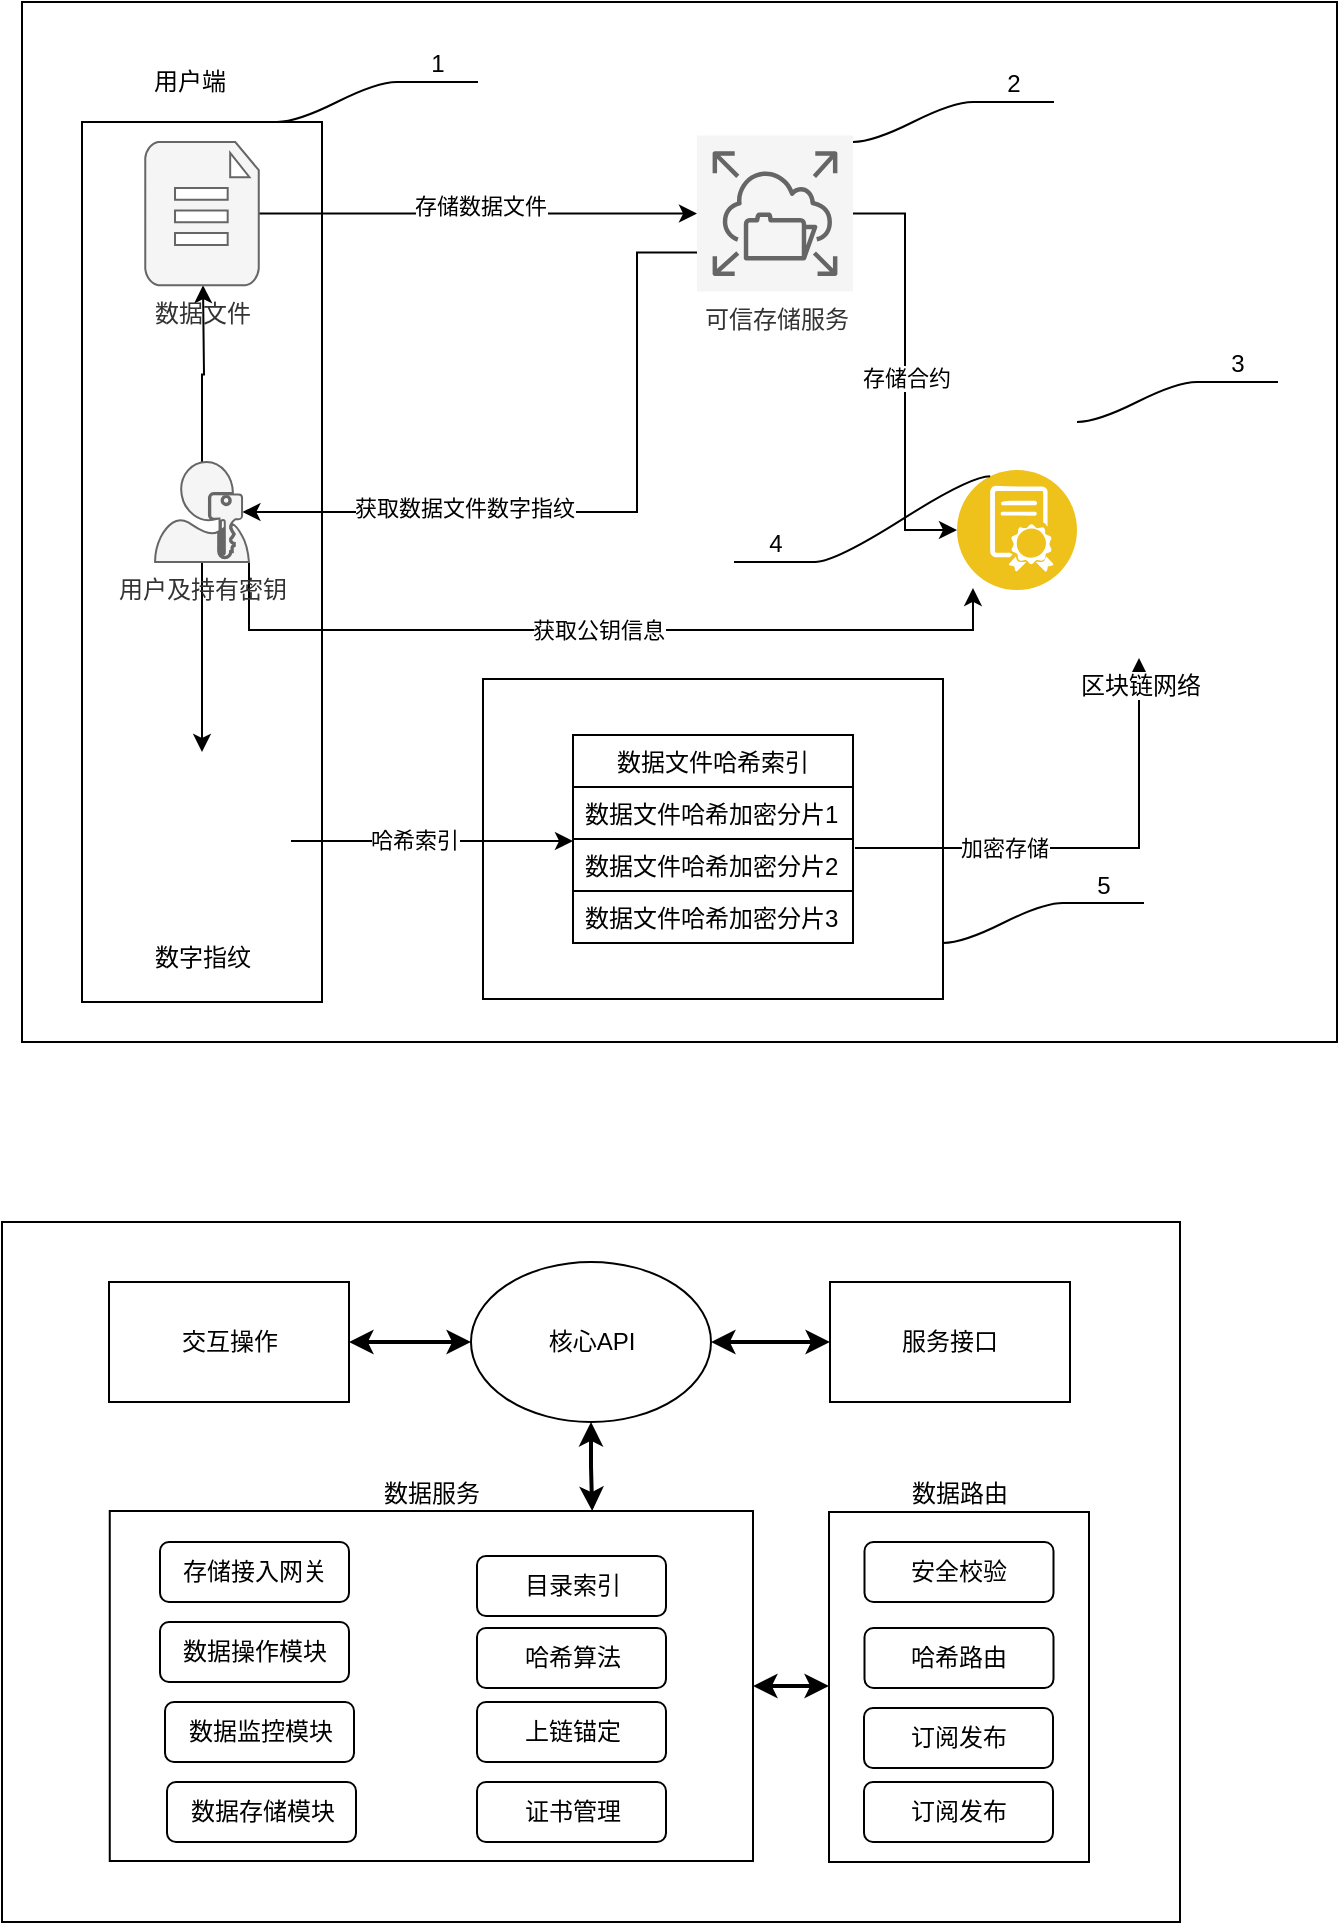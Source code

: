 <mxfile version="15.5.2" type="github">
  <diagram id="CjfQBDizP03ljIALrH3r" name="Page-1">
    <mxGraphModel dx="786" dy="562" grid="1" gridSize="10" guides="1" tooltips="1" connect="1" arrows="1" fold="1" page="1" pageScale="1" pageWidth="850" pageHeight="1100" math="0" shadow="0">
      <root>
        <mxCell id="0" />
        <mxCell id="1" parent="0" />
        <mxCell id="fhI_MAW543BDFD8Se3oL-78" value="" style="rounded=0;whiteSpace=wrap;html=1;strokeColor=default;" vertex="1" parent="1">
          <mxGeometry x="90" y="30" width="657.5" height="520" as="geometry" />
        </mxCell>
        <mxCell id="fhI_MAW543BDFD8Se3oL-95" value="" style="rounded=0;whiteSpace=wrap;html=1;strokeColor=default;" vertex="1" parent="1">
          <mxGeometry x="320.5" y="368.5" width="230" height="160" as="geometry" />
        </mxCell>
        <mxCell id="fhI_MAW543BDFD8Se3oL-94" value="" style="rounded=0;whiteSpace=wrap;html=1;strokeColor=default;" vertex="1" parent="1">
          <mxGeometry x="120" y="90" width="120" height="440" as="geometry" />
        </mxCell>
        <mxCell id="fhI_MAW543BDFD8Se3oL-70" style="edgeStyle=orthogonalEdgeStyle;rounded=0;orthogonalLoop=1;jettySize=auto;html=1;exitX=0.5;exitY=1;exitDx=0;exitDy=0;entryX=1.007;entryY=0.173;entryDx=0;entryDy=0;entryPerimeter=0;startArrow=classic;startFill=1;endArrow=none;endFill=0;" edge="1" parent="1" source="fhI_MAW543BDFD8Se3oL-3" target="fhI_MAW543BDFD8Se3oL-67">
          <mxGeometry relative="1" as="geometry" />
        </mxCell>
        <mxCell id="fhI_MAW543BDFD8Se3oL-71" value="加密存储" style="edgeLabel;html=1;align=center;verticalAlign=middle;resizable=0;points=[];" vertex="1" connectable="0" parent="fhI_MAW543BDFD8Se3oL-70">
          <mxGeometry x="0.375" relative="1" as="geometry">
            <mxPoint as="offset" />
          </mxGeometry>
        </mxCell>
        <mxCell id="fhI_MAW543BDFD8Se3oL-3" value="区块链网络" style="shape=image;html=1;verticalAlign=top;verticalLabelPosition=bottom;labelBackgroundColor=#ffffff;imageAspect=0;aspect=fixed;image=https://cdn1.iconfinder.com/data/icons/cryptocurrency-blockchain-fintech-free/32/Cryptocurrency_blockchain_data-37-128.png" vertex="1" parent="1">
          <mxGeometry x="584.5" y="230" width="128" height="128" as="geometry" />
        </mxCell>
        <mxCell id="fhI_MAW543BDFD8Se3oL-59" style="edgeStyle=orthogonalEdgeStyle;rounded=0;orthogonalLoop=1;jettySize=auto;html=1;exitX=0;exitY=0.75;exitDx=0;exitDy=0;exitPerimeter=0;entryX=0.93;entryY=0.5;entryDx=0;entryDy=0;entryPerimeter=0;" edge="1" parent="1" source="fhI_MAW543BDFD8Se3oL-5" target="fhI_MAW543BDFD8Se3oL-9">
          <mxGeometry relative="1" as="geometry">
            <Array as="points">
              <mxPoint x="397.5" y="155" />
              <mxPoint x="397.5" y="285" />
            </Array>
          </mxGeometry>
        </mxCell>
        <mxCell id="fhI_MAW543BDFD8Se3oL-62" value="获取数据文件数字指纹" style="edgeLabel;html=1;align=center;verticalAlign=middle;resizable=0;points=[];" vertex="1" connectable="0" parent="fhI_MAW543BDFD8Se3oL-59">
          <mxGeometry x="0.382" y="-2" relative="1" as="geometry">
            <mxPoint as="offset" />
          </mxGeometry>
        </mxCell>
        <mxCell id="fhI_MAW543BDFD8Se3oL-60" style="edgeStyle=orthogonalEdgeStyle;rounded=0;orthogonalLoop=1;jettySize=auto;html=1;exitX=1;exitY=0.5;exitDx=0;exitDy=0;exitPerimeter=0;entryX=0;entryY=0.5;entryDx=0;entryDy=0;" edge="1" parent="1" source="fhI_MAW543BDFD8Se3oL-5" target="fhI_MAW543BDFD8Se3oL-4">
          <mxGeometry relative="1" as="geometry" />
        </mxCell>
        <mxCell id="fhI_MAW543BDFD8Se3oL-72" value="存储合约" style="edgeLabel;html=1;align=center;verticalAlign=middle;resizable=0;points=[];" vertex="1" connectable="0" parent="fhI_MAW543BDFD8Se3oL-60">
          <mxGeometry x="0.029" relative="1" as="geometry">
            <mxPoint as="offset" />
          </mxGeometry>
        </mxCell>
        <mxCell id="fhI_MAW543BDFD8Se3oL-5" value="可信存储服务" style="sketch=0;points=[[0,0,0],[0.25,0,0],[0.5,0,0],[0.75,0,0],[1,0,0],[0,1,0],[0.25,1,0],[0.5,1,0],[0.75,1,0],[1,1,0],[0,0.25,0],[0,0.5,0],[0,0.75,0],[1,0.25,0],[1,0.5,0],[1,0.75,0]];outlineConnect=0;fontColor=#333333;gradientDirection=north;fillColor=#f5f5f5;strokeColor=#666666;dashed=0;verticalLabelPosition=bottom;verticalAlign=top;align=center;html=1;fontSize=12;fontStyle=0;aspect=fixed;shape=mxgraph.aws4.resourceIcon;resIcon=mxgraph.aws4.elastic_file_system;" vertex="1" parent="1">
          <mxGeometry x="427.5" y="96.8" width="78" height="78" as="geometry" />
        </mxCell>
        <mxCell id="fhI_MAW543BDFD8Se3oL-4" value="" style="aspect=fixed;perimeter=ellipsePerimeter;html=1;align=center;shadow=0;dashed=0;fontColor=#4277BB;labelBackgroundColor=#ffffff;fontSize=12;spacingTop=3;image;image=img/lib/ibm/blockchain/smart_contract.svg;imageBackground=default;" vertex="1" parent="1">
          <mxGeometry x="557.5" y="264" width="60" height="60" as="geometry" />
        </mxCell>
        <mxCell id="fhI_MAW543BDFD8Se3oL-68" style="edgeStyle=orthogonalEdgeStyle;rounded=0;orthogonalLoop=1;jettySize=auto;html=1;exitX=1;exitY=0.5;exitDx=0;exitDy=0;entryX=0;entryY=1.038;entryDx=0;entryDy=0;entryPerimeter=0;" edge="1" parent="1" source="fhI_MAW543BDFD8Se3oL-8" target="fhI_MAW543BDFD8Se3oL-65">
          <mxGeometry relative="1" as="geometry">
            <Array as="points">
              <mxPoint x="365.5" y="450" />
            </Array>
          </mxGeometry>
        </mxCell>
        <mxCell id="fhI_MAW543BDFD8Se3oL-77" value="哈希索引" style="edgeLabel;html=1;align=center;verticalAlign=middle;resizable=0;points=[];" vertex="1" connectable="0" parent="fhI_MAW543BDFD8Se3oL-68">
          <mxGeometry x="-0.135" y="1" relative="1" as="geometry">
            <mxPoint as="offset" />
          </mxGeometry>
        </mxCell>
        <mxCell id="fhI_MAW543BDFD8Se3oL-8" value="数字指纹" style="shape=image;html=1;verticalAlign=top;verticalLabelPosition=bottom;labelBackgroundColor=#ffffff;imageAspect=0;aspect=fixed;image=https://cdn3.iconfinder.com/data/icons/file-set-volume-1/512/Artboard_12-128.png" vertex="1" parent="1">
          <mxGeometry x="135.5" y="405" width="89" height="89" as="geometry" />
        </mxCell>
        <mxCell id="fhI_MAW543BDFD8Se3oL-23" style="edgeStyle=orthogonalEdgeStyle;rounded=0;orthogonalLoop=1;jettySize=auto;html=1;exitX=0.5;exitY=0;exitDx=0;exitDy=0;exitPerimeter=0;" edge="1" parent="1" source="fhI_MAW543BDFD8Se3oL-9">
          <mxGeometry relative="1" as="geometry">
            <mxPoint x="180.5" y="171.6" as="targetPoint" />
          </mxGeometry>
        </mxCell>
        <mxCell id="fhI_MAW543BDFD8Se3oL-24" style="edgeStyle=orthogonalEdgeStyle;rounded=0;orthogonalLoop=1;jettySize=auto;html=1;exitX=0.5;exitY=1;exitDx=0;exitDy=0;exitPerimeter=0;" edge="1" parent="1" source="fhI_MAW543BDFD8Se3oL-9" target="fhI_MAW543BDFD8Se3oL-8">
          <mxGeometry relative="1" as="geometry" />
        </mxCell>
        <mxCell id="fhI_MAW543BDFD8Se3oL-63" value="获取公钥信息" style="edgeStyle=orthogonalEdgeStyle;rounded=0;orthogonalLoop=1;jettySize=auto;html=1;exitX=1;exitY=1;exitDx=0;exitDy=0;exitPerimeter=0;entryX=0.133;entryY=0.983;entryDx=0;entryDy=0;entryPerimeter=0;" edge="1" parent="1" source="fhI_MAW543BDFD8Se3oL-9" target="fhI_MAW543BDFD8Se3oL-4">
          <mxGeometry relative="1" as="geometry" />
        </mxCell>
        <mxCell id="fhI_MAW543BDFD8Se3oL-9" value="用户及持有密钥" style="sketch=0;aspect=fixed;pointerEvents=1;shadow=0;dashed=0;html=1;strokeColor=#666666;labelPosition=center;verticalLabelPosition=bottom;verticalAlign=top;align=center;shape=mxgraph.mscae.enterprise.user_permissions;fillColor=#f5f5f5;fontColor=#333333;" vertex="1" parent="1">
          <mxGeometry x="156.5" y="260" width="47" height="50" as="geometry" />
        </mxCell>
        <mxCell id="fhI_MAW543BDFD8Se3oL-55" style="edgeStyle=orthogonalEdgeStyle;rounded=0;orthogonalLoop=1;jettySize=auto;html=1;exitX=1;exitY=0.5;exitDx=0;exitDy=0;exitPerimeter=0;entryX=0;entryY=0.5;entryDx=0;entryDy=0;entryPerimeter=0;" edge="1" parent="1" source="fhI_MAW543BDFD8Se3oL-54" target="fhI_MAW543BDFD8Se3oL-5">
          <mxGeometry relative="1" as="geometry" />
        </mxCell>
        <mxCell id="fhI_MAW543BDFD8Se3oL-61" value="存储数据文件" style="edgeLabel;html=1;align=center;verticalAlign=middle;resizable=0;points=[];" vertex="1" connectable="0" parent="fhI_MAW543BDFD8Se3oL-55">
          <mxGeometry x="0.005" y="4" relative="1" as="geometry">
            <mxPoint as="offset" />
          </mxGeometry>
        </mxCell>
        <mxCell id="fhI_MAW543BDFD8Se3oL-54" value="数据文件" style="verticalLabelPosition=bottom;html=1;verticalAlign=top;align=center;strokeColor=#666666;fillColor=#f5f5f5;shape=mxgraph.azure.file_2;pointerEvents=1;fontColor=#333333;" vertex="1" parent="1">
          <mxGeometry x="151.63" y="100" width="56.75" height="71.6" as="geometry" />
        </mxCell>
        <mxCell id="fhI_MAW543BDFD8Se3oL-64" value="数据文件哈希索引" style="swimlane;fontStyle=0;childLayout=stackLayout;horizontal=1;startSize=26;fillColor=none;horizontalStack=0;resizeParent=1;resizeParentMax=0;resizeLast=0;collapsible=1;marginBottom=0;" vertex="1" parent="1">
          <mxGeometry x="365.5" y="396.5" width="140" height="104" as="geometry" />
        </mxCell>
        <mxCell id="fhI_MAW543BDFD8Se3oL-65" value="数据文件哈希加密分片1" style="text;strokeColor=default;fillColor=none;align=left;verticalAlign=top;spacingLeft=4;spacingRight=4;overflow=hidden;rotatable=0;points=[[0,0.5],[1,0.5]];portConstraint=eastwest;" vertex="1" parent="fhI_MAW543BDFD8Se3oL-64">
          <mxGeometry y="26" width="140" height="26" as="geometry" />
        </mxCell>
        <mxCell id="fhI_MAW543BDFD8Se3oL-67" value="数据文件哈希加密分片2&#xa;" style="text;strokeColor=none;fillColor=none;align=left;verticalAlign=top;spacingLeft=4;spacingRight=4;overflow=hidden;rotatable=0;points=[[0,0.5],[1,0.5]];portConstraint=eastwest;" vertex="1" parent="fhI_MAW543BDFD8Se3oL-64">
          <mxGeometry y="52" width="140" height="26" as="geometry" />
        </mxCell>
        <mxCell id="fhI_MAW543BDFD8Se3oL-66" value="数据文件哈希加密分片3" style="text;strokeColor=default;fillColor=none;align=left;verticalAlign=top;spacingLeft=4;spacingRight=4;overflow=hidden;rotatable=0;points=[[0,0.5],[1,0.5]];portConstraint=eastwest;" vertex="1" parent="fhI_MAW543BDFD8Se3oL-64">
          <mxGeometry y="78" width="140" height="26" as="geometry" />
        </mxCell>
        <mxCell id="fhI_MAW543BDFD8Se3oL-79" value="1" style="whiteSpace=wrap;html=1;shape=partialRectangle;top=0;left=0;bottom=1;right=0;points=[[0,1],[1,1]];fillColor=none;align=center;verticalAlign=bottom;routingCenterY=0.5;snapToPoint=1;recursiveResize=0;autosize=1;treeFolding=1;treeMoving=1;newEdgeStyle={&quot;edgeStyle&quot;:&quot;entityRelationEdgeStyle&quot;,&quot;startArrow&quot;:&quot;none&quot;,&quot;endArrow&quot;:&quot;none&quot;,&quot;segment&quot;:10,&quot;curved&quot;:1};strokeColor=default;" vertex="1" parent="1">
          <mxGeometry x="277.5" y="50" width="40" height="20" as="geometry" />
        </mxCell>
        <mxCell id="fhI_MAW543BDFD8Se3oL-80" value="" style="edgeStyle=entityRelationEdgeStyle;startArrow=none;endArrow=none;segment=10;curved=1;rounded=0;" edge="1" target="fhI_MAW543BDFD8Se3oL-79" parent="1">
          <mxGeometry relative="1" as="geometry">
            <mxPoint x="217.5" y="90" as="sourcePoint" />
          </mxGeometry>
        </mxCell>
        <mxCell id="fhI_MAW543BDFD8Se3oL-88" value="2" style="whiteSpace=wrap;html=1;shape=partialRectangle;top=0;left=0;bottom=1;right=0;points=[[0,1],[1,1]];fillColor=none;align=center;verticalAlign=bottom;routingCenterY=0.5;snapToPoint=1;recursiveResize=0;autosize=1;treeFolding=1;treeMoving=1;newEdgeStyle={&quot;edgeStyle&quot;:&quot;entityRelationEdgeStyle&quot;,&quot;startArrow&quot;:&quot;none&quot;,&quot;endArrow&quot;:&quot;none&quot;,&quot;segment&quot;:10,&quot;curved&quot;:1};strokeColor=default;" vertex="1" parent="1">
          <mxGeometry x="565.5" y="60" width="40" height="20" as="geometry" />
        </mxCell>
        <mxCell id="fhI_MAW543BDFD8Se3oL-89" value="" style="edgeStyle=entityRelationEdgeStyle;startArrow=none;endArrow=none;segment=10;curved=1;rounded=0;" edge="1" parent="1" target="fhI_MAW543BDFD8Se3oL-88">
          <mxGeometry relative="1" as="geometry">
            <mxPoint x="505.5" y="100" as="sourcePoint" />
          </mxGeometry>
        </mxCell>
        <mxCell id="fhI_MAW543BDFD8Se3oL-90" value="3" style="whiteSpace=wrap;html=1;shape=partialRectangle;top=0;left=0;bottom=1;right=0;points=[[0,1],[1,1]];fillColor=none;align=center;verticalAlign=bottom;routingCenterY=0.5;snapToPoint=1;recursiveResize=0;autosize=1;treeFolding=1;treeMoving=1;newEdgeStyle={&quot;edgeStyle&quot;:&quot;entityRelationEdgeStyle&quot;,&quot;startArrow&quot;:&quot;none&quot;,&quot;endArrow&quot;:&quot;none&quot;,&quot;segment&quot;:10,&quot;curved&quot;:1};strokeColor=default;" vertex="1" parent="1">
          <mxGeometry x="677.5" y="200" width="40" height="20" as="geometry" />
        </mxCell>
        <mxCell id="fhI_MAW543BDFD8Se3oL-91" value="" style="edgeStyle=entityRelationEdgeStyle;startArrow=none;endArrow=none;segment=10;curved=1;rounded=0;" edge="1" parent="1" target="fhI_MAW543BDFD8Se3oL-90">
          <mxGeometry relative="1" as="geometry">
            <mxPoint x="617.5" y="240" as="sourcePoint" />
          </mxGeometry>
        </mxCell>
        <mxCell id="fhI_MAW543BDFD8Se3oL-92" value="4" style="whiteSpace=wrap;html=1;shape=partialRectangle;top=0;left=0;bottom=1;right=0;points=[[0,1],[1,1]];fillColor=none;align=center;verticalAlign=bottom;routingCenterY=0.5;snapToPoint=1;recursiveResize=0;autosize=1;treeFolding=1;treeMoving=1;newEdgeStyle={&quot;edgeStyle&quot;:&quot;entityRelationEdgeStyle&quot;,&quot;startArrow&quot;:&quot;none&quot;,&quot;endArrow&quot;:&quot;none&quot;,&quot;segment&quot;:10,&quot;curved&quot;:1};strokeColor=default;" vertex="1" parent="1">
          <mxGeometry x="446.5" y="290" width="40" height="20" as="geometry" />
        </mxCell>
        <mxCell id="fhI_MAW543BDFD8Se3oL-93" value="" style="edgeStyle=entityRelationEdgeStyle;startArrow=none;endArrow=none;segment=10;curved=1;rounded=0;exitX=0.25;exitY=0;exitDx=0;exitDy=0;" edge="1" parent="1" target="fhI_MAW543BDFD8Se3oL-92" source="fhI_MAW543BDFD8Se3oL-4">
          <mxGeometry relative="1" as="geometry">
            <mxPoint x="427.5" y="320" as="sourcePoint" />
          </mxGeometry>
        </mxCell>
        <mxCell id="fhI_MAW543BDFD8Se3oL-98" value="5" style="whiteSpace=wrap;html=1;shape=partialRectangle;top=0;left=0;bottom=1;right=0;points=[[0,1],[1,1]];fillColor=none;align=center;verticalAlign=bottom;routingCenterY=0.5;snapToPoint=1;recursiveResize=0;autosize=1;treeFolding=1;treeMoving=1;newEdgeStyle={&quot;edgeStyle&quot;:&quot;entityRelationEdgeStyle&quot;,&quot;startArrow&quot;:&quot;none&quot;,&quot;endArrow&quot;:&quot;none&quot;,&quot;segment&quot;:10,&quot;curved&quot;:1};strokeColor=default;" vertex="1" parent="1">
          <mxGeometry x="610.5" y="460.5" width="40" height="20" as="geometry" />
        </mxCell>
        <mxCell id="fhI_MAW543BDFD8Se3oL-99" value="" style="edgeStyle=entityRelationEdgeStyle;startArrow=none;endArrow=none;segment=10;curved=1;rounded=0;" edge="1" parent="1" target="fhI_MAW543BDFD8Se3oL-98">
          <mxGeometry relative="1" as="geometry">
            <mxPoint x="550.5" y="500.5" as="sourcePoint" />
          </mxGeometry>
        </mxCell>
        <mxCell id="fhI_MAW543BDFD8Se3oL-100" value="用户端" style="text;html=1;strokeColor=none;fillColor=none;align=center;verticalAlign=middle;whiteSpace=wrap;rounded=0;" vertex="1" parent="1">
          <mxGeometry x="143.5" y="55" width="60" height="30" as="geometry" />
        </mxCell>
        <mxCell id="fhI_MAW543BDFD8Se3oL-102" value="" style="rounded=0;whiteSpace=wrap;html=1;strokeColor=default;" vertex="1" parent="1">
          <mxGeometry x="80" y="640" width="589" height="350" as="geometry" />
        </mxCell>
        <mxCell id="fhI_MAW543BDFD8Se3oL-124" style="edgeStyle=orthogonalEdgeStyle;rounded=0;orthogonalLoop=1;jettySize=auto;html=1;exitX=1;exitY=0.5;exitDx=0;exitDy=0;startArrow=classic;startFill=1;endArrow=classic;endFill=1;strokeWidth=2;" edge="1" parent="1" source="fhI_MAW543BDFD8Se3oL-103" target="fhI_MAW543BDFD8Se3oL-104">
          <mxGeometry relative="1" as="geometry" />
        </mxCell>
        <mxCell id="fhI_MAW543BDFD8Se3oL-103" value="交互操作" style="rounded=0;whiteSpace=wrap;html=1;strokeColor=default;" vertex="1" parent="1">
          <mxGeometry x="133.5" y="670" width="120" height="60" as="geometry" />
        </mxCell>
        <mxCell id="fhI_MAW543BDFD8Se3oL-125" style="edgeStyle=orthogonalEdgeStyle;rounded=0;orthogonalLoop=1;jettySize=auto;html=1;exitX=1;exitY=0.5;exitDx=0;exitDy=0;entryX=0;entryY=0.5;entryDx=0;entryDy=0;startArrow=classic;startFill=1;endArrow=classic;endFill=1;strokeWidth=2;" edge="1" parent="1" source="fhI_MAW543BDFD8Se3oL-104" target="fhI_MAW543BDFD8Se3oL-105">
          <mxGeometry relative="1" as="geometry" />
        </mxCell>
        <mxCell id="fhI_MAW543BDFD8Se3oL-127" style="edgeStyle=orthogonalEdgeStyle;rounded=0;orthogonalLoop=1;jettySize=auto;html=1;exitX=0.5;exitY=1;exitDx=0;exitDy=0;entryX=0.75;entryY=0;entryDx=0;entryDy=0;startArrow=classic;startFill=1;endArrow=classic;endFill=1;strokeWidth=2;" edge="1" parent="1" source="fhI_MAW543BDFD8Se3oL-104" target="fhI_MAW543BDFD8Se3oL-106">
          <mxGeometry relative="1" as="geometry" />
        </mxCell>
        <mxCell id="fhI_MAW543BDFD8Se3oL-104" value="核心API" style="ellipse;whiteSpace=wrap;html=1;strokeColor=default;" vertex="1" parent="1">
          <mxGeometry x="314.5" y="660" width="120" height="80" as="geometry" />
        </mxCell>
        <mxCell id="fhI_MAW543BDFD8Se3oL-105" value="服务接口" style="rounded=0;whiteSpace=wrap;html=1;strokeColor=default;" vertex="1" parent="1">
          <mxGeometry x="494" y="670" width="120" height="60" as="geometry" />
        </mxCell>
        <mxCell id="fhI_MAW543BDFD8Se3oL-126" style="edgeStyle=orthogonalEdgeStyle;rounded=0;orthogonalLoop=1;jettySize=auto;html=1;exitX=1;exitY=0.5;exitDx=0;exitDy=0;startArrow=classic;startFill=1;endArrow=classic;endFill=1;strokeWidth=2;entryX=0;entryY=0.5;entryDx=0;entryDy=0;" edge="1" parent="1" source="fhI_MAW543BDFD8Se3oL-106" target="fhI_MAW543BDFD8Se3oL-107">
          <mxGeometry relative="1" as="geometry">
            <mxPoint x="493.5" y="869.5" as="targetPoint" />
          </mxGeometry>
        </mxCell>
        <mxCell id="fhI_MAW543BDFD8Se3oL-106" value="数据服务" style="rounded=0;whiteSpace=wrap;html=1;strokeColor=default;labelPosition=center;verticalLabelPosition=top;align=center;verticalAlign=bottom;" vertex="1" parent="1">
          <mxGeometry x="133.88" y="784.5" width="321.62" height="175" as="geometry" />
        </mxCell>
        <mxCell id="fhI_MAW543BDFD8Se3oL-107" value="数据路由" style="rounded=0;whiteSpace=wrap;html=1;strokeColor=default;labelPosition=center;verticalLabelPosition=top;align=center;verticalAlign=bottom;" vertex="1" parent="1">
          <mxGeometry x="493.5" y="785" width="130" height="175" as="geometry" />
        </mxCell>
        <mxCell id="fhI_MAW543BDFD8Se3oL-111" value="安全校验" style="rounded=1;whiteSpace=wrap;html=1;strokeColor=default;" vertex="1" parent="1">
          <mxGeometry x="511.25" y="800" width="94.5" height="30" as="geometry" />
        </mxCell>
        <mxCell id="fhI_MAW543BDFD8Se3oL-112" value="哈希路由" style="rounded=1;whiteSpace=wrap;html=1;strokeColor=default;" vertex="1" parent="1">
          <mxGeometry x="511.25" y="843" width="94.5" height="30" as="geometry" />
        </mxCell>
        <mxCell id="fhI_MAW543BDFD8Se3oL-113" value="数据操作模块" style="rounded=1;whiteSpace=wrap;html=1;strokeColor=default;" vertex="1" parent="1">
          <mxGeometry x="159" y="840" width="94.5" height="30" as="geometry" />
        </mxCell>
        <mxCell id="fhI_MAW543BDFD8Se3oL-116" value="哈希算法" style="rounded=1;whiteSpace=wrap;html=1;strokeColor=default;" vertex="1" parent="1">
          <mxGeometry x="317.5" y="843" width="94.5" height="30" as="geometry" />
        </mxCell>
        <mxCell id="fhI_MAW543BDFD8Se3oL-119" value="存储接入网关" style="rounded=1;whiteSpace=wrap;html=1;strokeColor=default;" vertex="1" parent="1">
          <mxGeometry x="159" y="800" width="94.5" height="30" as="geometry" />
        </mxCell>
        <mxCell id="fhI_MAW543BDFD8Se3oL-120" value="订阅发布" style="rounded=1;whiteSpace=wrap;html=1;strokeColor=default;" vertex="1" parent="1">
          <mxGeometry x="511" y="920" width="94.5" height="30" as="geometry" />
        </mxCell>
        <mxCell id="fhI_MAW543BDFD8Se3oL-121" value="目录索引" style="rounded=1;whiteSpace=wrap;html=1;strokeColor=default;" vertex="1" parent="1">
          <mxGeometry x="317.5" y="807" width="94.5" height="30" as="geometry" />
        </mxCell>
        <mxCell id="fhI_MAW543BDFD8Se3oL-122" value="上链锚定" style="rounded=1;whiteSpace=wrap;html=1;strokeColor=default;" vertex="1" parent="1">
          <mxGeometry x="317.5" y="880" width="94.5" height="30" as="geometry" />
        </mxCell>
        <mxCell id="fhI_MAW543BDFD8Se3oL-123" value="证书管理" style="rounded=1;whiteSpace=wrap;html=1;strokeColor=default;" vertex="1" parent="1">
          <mxGeometry x="317.5" y="920" width="94.5" height="30" as="geometry" />
        </mxCell>
        <mxCell id="fhI_MAW543BDFD8Se3oL-128" value="数据监控模块" style="rounded=1;whiteSpace=wrap;html=1;strokeColor=default;" vertex="1" parent="1">
          <mxGeometry x="161.5" y="880" width="94.5" height="30" as="geometry" />
        </mxCell>
        <mxCell id="fhI_MAW543BDFD8Se3oL-129" value="数据存储模块" style="rounded=1;whiteSpace=wrap;html=1;strokeColor=default;" vertex="1" parent="1">
          <mxGeometry x="162.5" y="920" width="94.5" height="30" as="geometry" />
        </mxCell>
        <mxCell id="fhI_MAW543BDFD8Se3oL-130" value="订阅发布" style="rounded=1;whiteSpace=wrap;html=1;strokeColor=default;" vertex="1" parent="1">
          <mxGeometry x="511" y="883" width="94.5" height="30" as="geometry" />
        </mxCell>
      </root>
    </mxGraphModel>
  </diagram>
</mxfile>
